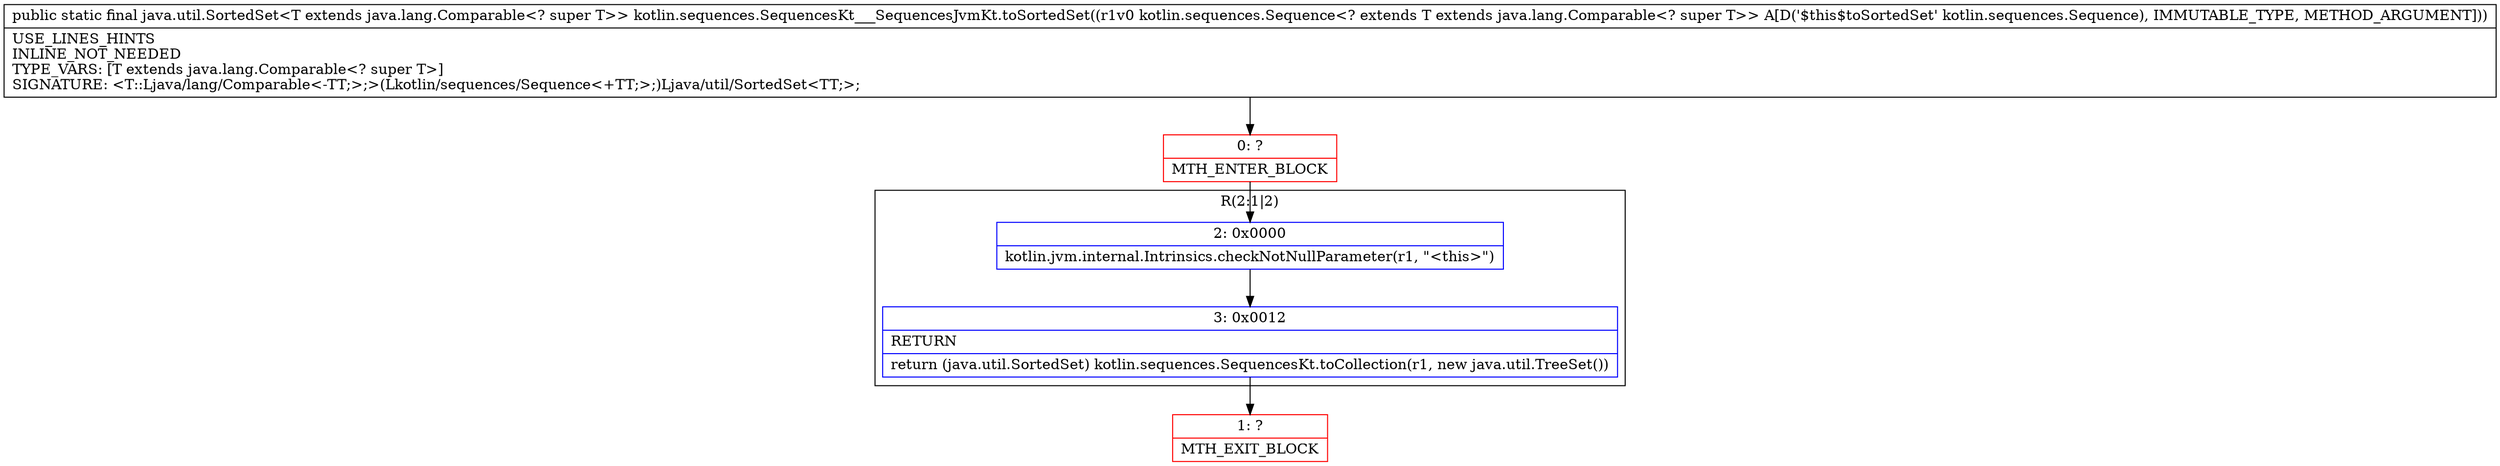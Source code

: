 digraph "CFG forkotlin.sequences.SequencesKt___SequencesJvmKt.toSortedSet(Lkotlin\/sequences\/Sequence;)Ljava\/util\/SortedSet;" {
subgraph cluster_Region_1910886170 {
label = "R(2:1|2)";
node [shape=record,color=blue];
Node_2 [shape=record,label="{2\:\ 0x0000|kotlin.jvm.internal.Intrinsics.checkNotNullParameter(r1, \"\<this\>\")\l}"];
Node_3 [shape=record,label="{3\:\ 0x0012|RETURN\l|return (java.util.SortedSet) kotlin.sequences.SequencesKt.toCollection(r1, new java.util.TreeSet())\l}"];
}
Node_0 [shape=record,color=red,label="{0\:\ ?|MTH_ENTER_BLOCK\l}"];
Node_1 [shape=record,color=red,label="{1\:\ ?|MTH_EXIT_BLOCK\l}"];
MethodNode[shape=record,label="{public static final java.util.SortedSet\<T extends java.lang.Comparable\<? super T\>\> kotlin.sequences.SequencesKt___SequencesJvmKt.toSortedSet((r1v0 kotlin.sequences.Sequence\<? extends T extends java.lang.Comparable\<? super T\>\> A[D('$this$toSortedSet' kotlin.sequences.Sequence), IMMUTABLE_TYPE, METHOD_ARGUMENT]))  | USE_LINES_HINTS\lINLINE_NOT_NEEDED\lTYPE_VARS: [T extends java.lang.Comparable\<? super T\>]\lSIGNATURE: \<T::Ljava\/lang\/Comparable\<\-TT;\>;\>(Lkotlin\/sequences\/Sequence\<+TT;\>;)Ljava\/util\/SortedSet\<TT;\>;\l}"];
MethodNode -> Node_0;Node_2 -> Node_3;
Node_3 -> Node_1;
Node_0 -> Node_2;
}

